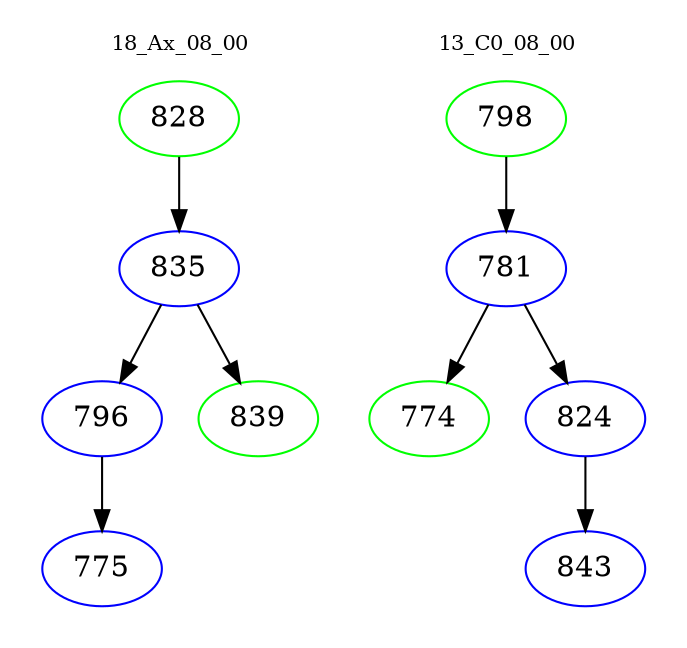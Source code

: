 digraph{
subgraph cluster_0 {
color = white
label = "18_Ax_08_00";
fontsize=10;
T0_828 [label="828", color="green"]
T0_828 -> T0_835 [color="black"]
T0_835 [label="835", color="blue"]
T0_835 -> T0_796 [color="black"]
T0_796 [label="796", color="blue"]
T0_796 -> T0_775 [color="black"]
T0_775 [label="775", color="blue"]
T0_835 -> T0_839 [color="black"]
T0_839 [label="839", color="green"]
}
subgraph cluster_1 {
color = white
label = "13_C0_08_00";
fontsize=10;
T1_798 [label="798", color="green"]
T1_798 -> T1_781 [color="black"]
T1_781 [label="781", color="blue"]
T1_781 -> T1_774 [color="black"]
T1_774 [label="774", color="green"]
T1_781 -> T1_824 [color="black"]
T1_824 [label="824", color="blue"]
T1_824 -> T1_843 [color="black"]
T1_843 [label="843", color="blue"]
}
}
